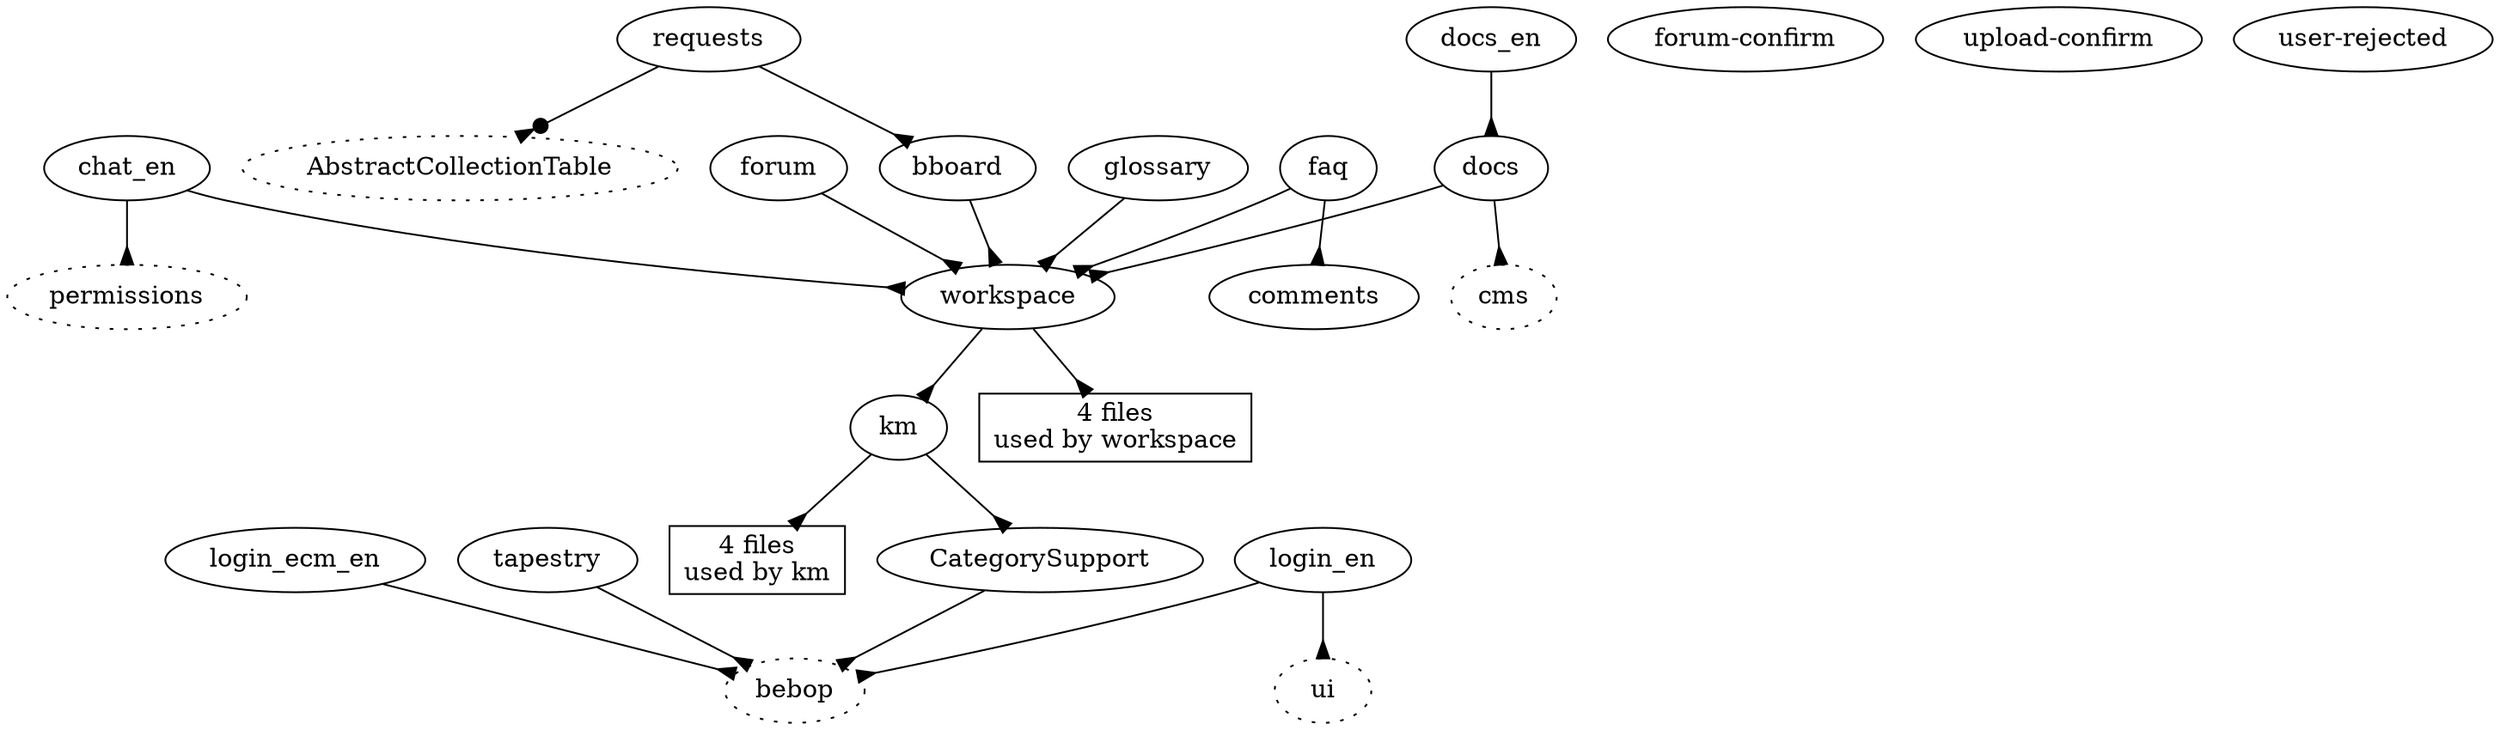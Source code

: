 digraph xslt_dependency_graph {
    bboard -> workspace [arrowhead=inv,comment="xsl:import"];
    CategorySupport -> bebop [arrowhead=inv,comment="xsl:import"];
    chat_en -> {permissions; workspace} [arrowhead=inv,comment="xsl:import"];
    docs -> {cms; workspace} [arrowhead=inv,comment="xsl:import"];
    docs_en -> docs [arrowhead=inv,comment="xsl:import"];
    faq -> {comments; workspace} [arrowhead=inv,comment="xsl:import"];
    forum -> workspace [arrowhead=inv,comment="xsl:import"];
    glossary -> workspace [arrowhead=inv,comment="xsl:import"];
    km -> {n4_used_by_km; CategorySupport} [arrowhead=inv,comment="xsl:import"];
    login_ecm_en -> bebop [arrowhead=inv,comment="xsl:import"];
    login_en -> {bebop; ui} [arrowhead=inv,comment="xsl:import"];
    requests -> bboard [arrowhead=inv,comment="xsl:import"];
    requests -> AbstractCollectionTable [arrowhead=invdot,comment="xsl:include"];
    tapestry -> bebop [arrowhead=inv,comment="xsl:import"];
    workspace -> {km; n4_used_by_workspace} [arrowhead=inv,comment="xsl:import"]; 

    AbstractCollectionTable [shape=ellipse,label="AbstractCollectionTable",comment="toolbox/xsl/AbstractCollectionTable.xsl",style=dotted];
    bboard [shape=ellipse,label="bboard",comment="bboard/xsl/bboard.xsl"];
    bebop [shape=ellipse,label="bebop",comment="bebop/xsl/bebop.xsl",style=dotted];
    CategorySupport [shape=ellipse,label="CategorySupport",comment="km/xsl/CategorySupport.xsl"];
    chat_en [shape=ellipse,label="chat_en",comment="chat/xsl/chat_en.xsl"];
    cms [shape=ellipse,label="cms",comment="content-section/xsl/cms.xsl",style=dotted];
    comments [shape=ellipse,label="comments",comment="comments/xsl/comments.xsl"];
    docs [shape=ellipse,label="docs",comment="docs/xsl/docs.xsl"];
    docs_en [shape=ellipse,label="docs_en",comment="docs/xsl/docs_en.xsl"];
    faq [shape=ellipse,label="faq",comment="faq/xsl/faq.xsl"];
    forum [shape=ellipse,label="forum",comment="forum/xsl/forum.xsl"];
    forum_confirm [shape=ellipse,label="forum-confirm",comment="inbound/xsl/forum-confirm.xsl"];
    glossary [shape=ellipse,label="glossary",comment="glossary/xsl/glossary.xsl"];
    km [shape=ellipse,label="km",comment="km/xsl/km.xsl"];
    login_ecm_en [shape=ellipse,label="login_ecm_en",comment="login/xsl/login_ecm_en.xsl"];
    login_en [shape=ellipse,label="login_en",comment="login/xsl/login_en.xsl"];
    n4_used_by_km [shape=box,label="4 files\nused by km",comment="aggregate_node"];
    n4_used_by_workspace [shape=box,label="4 files\nused by workspace",comment="aggregate_node"];
    permissions [shape=ellipse,label="permissions",comment="permissions/xsl/permissions.xsl",style=dotted];
    requests [shape=ellipse,label="requests",comment="km/xsl/requests.xsl"];
    tapestry [shape=ellipse,label="tapestry",comment="tapestry/xsl/tapestry.xsl"];
    ui [shape=ellipse,label="ui",comment="ui/xsl/ui.xsl",style=dotted];
    upload_confirm [shape=ellipse,label="upload-confirm",comment="inbound/xsl/upload-confirm.xsl"];
    user_rejected [shape=ellipse,label="user-rejected",comment="inbound/xsl/user-rejected.xsl"];
    workspace [shape=ellipse,label="workspace",comment="jigsaw/xsl/workspace.xsl"];
}
